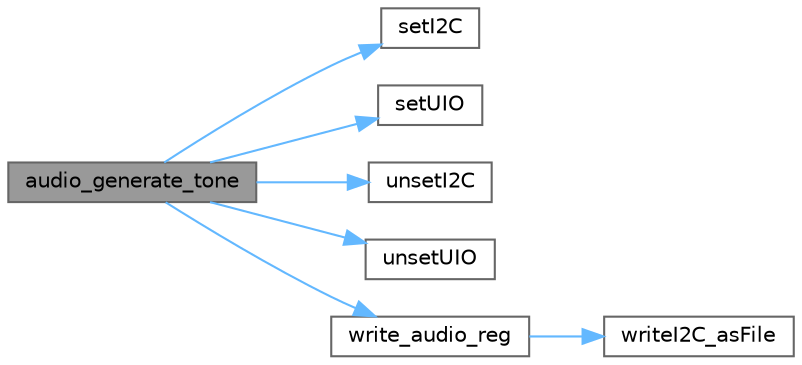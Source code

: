 digraph "audio_generate_tone"
{
 // LATEX_PDF_SIZE
  bgcolor="transparent";
  edge [fontname=Helvetica,fontsize=10,labelfontname=Helvetica,labelfontsize=10];
  node [fontname=Helvetica,fontsize=10,shape=box,height=0.2,width=0.4];
  rankdir="LR";
  Node1 [id="Node000001",label="audio_generate_tone",height=0.2,width=0.4,color="gray40", fillcolor="grey60", style="filled", fontcolor="black",tooltip=" "];
  Node1 -> Node2 [id="edge1_Node000001_Node000002",color="steelblue1",style="solid",tooltip=" "];
  Node2 [id="Node000002",label="setI2C",height=0.2,width=0.4,color="grey40", fillcolor="white", style="filled",URL="$i2cps_8c.html#a423d97e7bbc2c26785d9a5de31d2f220",tooltip=" "];
  Node1 -> Node3 [id="edge2_Node000001_Node000003",color="steelblue1",style="solid",tooltip=" "];
  Node3 [id="Node000003",label="setUIO",height=0.2,width=0.4,color="grey40", fillcolor="white", style="filled",URL="$uio_8c.html#a3dc49c1ca82ae1553a4f77f6ceac0254",tooltip=" "];
  Node1 -> Node4 [id="edge3_Node000001_Node000004",color="steelblue1",style="solid",tooltip=" "];
  Node4 [id="Node000004",label="unsetI2C",height=0.2,width=0.4,color="grey40", fillcolor="white", style="filled",URL="$i2cps_8c.html#a8fbf09bd758928bc8f434d96957ec40f",tooltip=" "];
  Node1 -> Node5 [id="edge4_Node000001_Node000005",color="steelblue1",style="solid",tooltip=" "];
  Node5 [id="Node000005",label="unsetUIO",height=0.2,width=0.4,color="grey40", fillcolor="white", style="filled",URL="$uio_8c.html#a59a8a2b5a485df4f125d7c4f71f48b6f",tooltip=" "];
  Node1 -> Node6 [id="edge5_Node000001_Node000006",color="steelblue1",style="solid",tooltip=" "];
  Node6 [id="Node000006",label="write_audio_reg",height=0.2,width=0.4,color="grey40", fillcolor="white", style="filled",URL="$group__AUDIO.html#ga3ec4d5593965dc8b93d40e80e2143902",tooltip=" "];
  Node6 -> Node7 [id="edge6_Node000006_Node000007",color="steelblue1",style="solid",tooltip=" "];
  Node7 [id="Node000007",label="writeI2C_asFile",height=0.2,width=0.4,color="grey40", fillcolor="white", style="filled",URL="$i2cps_8c.html#a655bf0c0118a9dff569ee054c0a395f1",tooltip=" "];
}
